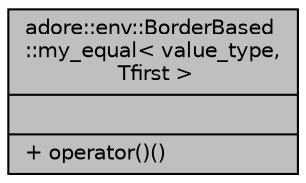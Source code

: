 digraph "adore::env::BorderBased::my_equal&lt; value_type, Tfirst &gt;"
{
 // LATEX_PDF_SIZE
  edge [fontname="Helvetica",fontsize="10",labelfontname="Helvetica",labelfontsize="10"];
  node [fontname="Helvetica",fontsize="10",shape=record];
  Node1 [label="{adore::env::BorderBased\l::my_equal\< value_type,\l Tfirst \>\n||+ operator()()\l}",height=0.2,width=0.4,color="black", fillcolor="grey75", style="filled", fontcolor="black",tooltip="custom equal test for iterators"];
}
